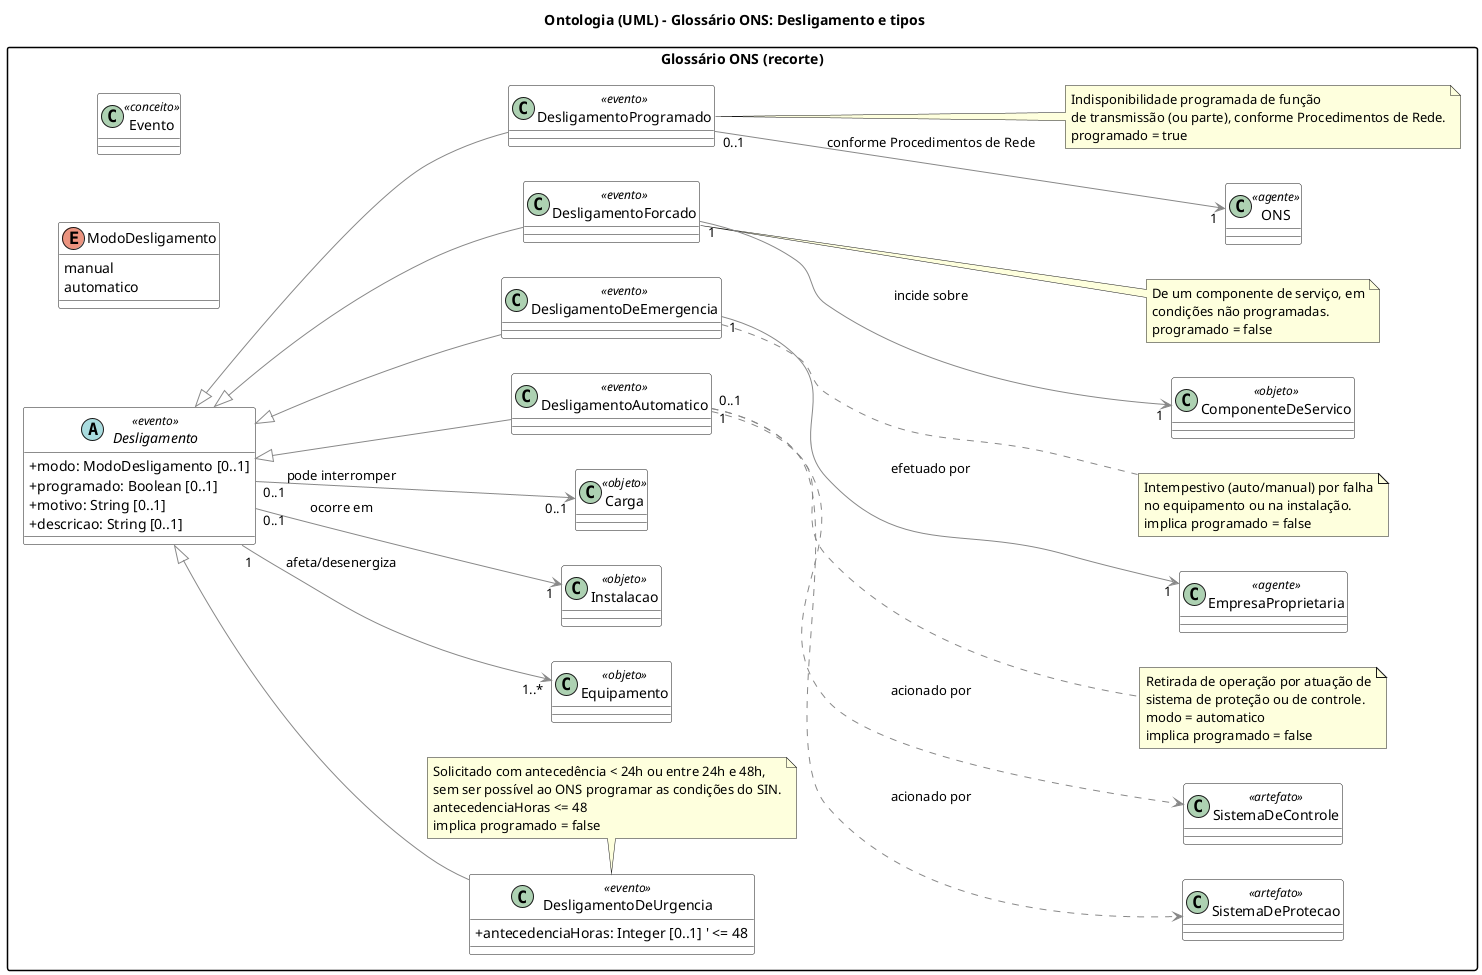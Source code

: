 @startuml ontologia
title Ontologia (UML) – Glossário ONS: Desligamento e tipos
left to right direction

skinparam classAttributeIconSize 0
skinparam packageStyle rectangle
skinparam ArrowColor #888888
skinparam classBackgroundColor #FFFFFF

package "Glossário ONS (recorte)" {

  ' ==== CONCEITOS GERAIS ====
  class Evento <<conceito>>
  class SistemaDeProtecao <<artefato>>
  class SistemaDeControle <<artefato>>
  class Equipamento <<objeto>>
  class Instalacao <<objeto>>
  class Carga <<objeto>>
  class ComponenteDeServico <<objeto>>
  class "ONS" as OperadorNacionalDoSistema <<agente>>
  class EmpresaProprietaria <<agente>>

  enum ModoDesligamento {
    manual
    automatico
  }

  ' ==== CLASSE ABSTRATA ====
  abstract class Desligamento <<evento>> {
    +modo: ModoDesligamento [0..1]
    +programado: Boolean [0..1]
    +motivo: String [0..1]
    +descricao: String [0..1]
  }

  ' ==== ESPECIALIZAÇÕES (irmãs diretas) ====
  class DesligamentoAutomatico <<evento>> {
    ' implica programado = false
  }
  class DesligamentoDeEmergencia <<evento>> {
    ' implica programado = false
  }
  class DesligamentoDeUrgencia <<evento>> {
    +antecedenciaHoras: Integer [0..1] ' <= 48
    ' implica programado = false
  }
  class DesligamentoForcado <<evento>> {
    ' programado = false
  }
  class DesligamentoProgramado <<evento>> {
    ' programado = true
  }

  Desligamento <|-- DesligamentoAutomatico
  Desligamento <|-- DesligamentoDeEmergencia
  Desligamento <|-- DesligamentoDeUrgencia
  Desligamento <|-- DesligamentoForcado
  Desligamento <|-- DesligamentoProgramado

  ' ==== RELAÇÕES (participação/afetação) ====
  Desligamento "1" --> "1..*" Equipamento : afeta/desenergiza
  Desligamento "0..1" --> "1" Instalacao : ocorre em
  DesligamentoProgramado "0..1" --> "1" OperadorNacionalDoSistema : conforme Procedimentos de Rede
  DesligamentoDeEmergencia "1" --> "1" EmpresaProprietaria : efetuado por
  Desligamento "0..1" --> "0..1" Carga : pode interromper
  DesligamentoForcado "1" --> "1" ComponenteDeServico : incide sobre

  ' ==== GATILHOS / MEIOS ====
  DesligamentoAutomatico "1" ..> SistemaDeProtecao : acionado por
  DesligamentoAutomatico "0..1" ..> SistemaDeControle : acionado por

  ' ==== NOTAS (mantendo definições do glossário) ====
  note right of DesligamentoAutomatico
    Retirada de operação por atuação de
    sistema de proteção ou de controle.
    modo = automatico
    implica programado = false
  end note

  note right of DesligamentoDeEmergencia
    Intempestivo (auto/manual) por falha
    no equipamento ou na instalação.
    implica programado = false
  end note

  note bottom of DesligamentoDeUrgencia
    Solicitado com antecedência < 24h ou entre 24h e 48h,
    sem ser possível ao ONS programar as condições do SIN.
    antecedenciaHoras <= 48
    implica programado = false
  end note

  note right of DesligamentoForcado
    De um componente de serviço, em
    condições não programadas.
    programado = false
  end note

  note right of DesligamentoProgramado
    Indisponibilidade programada de função
    de transmissão (ou parte), conforme Procedimentos de Rede.
    programado = true
  end note
}
@enduml
